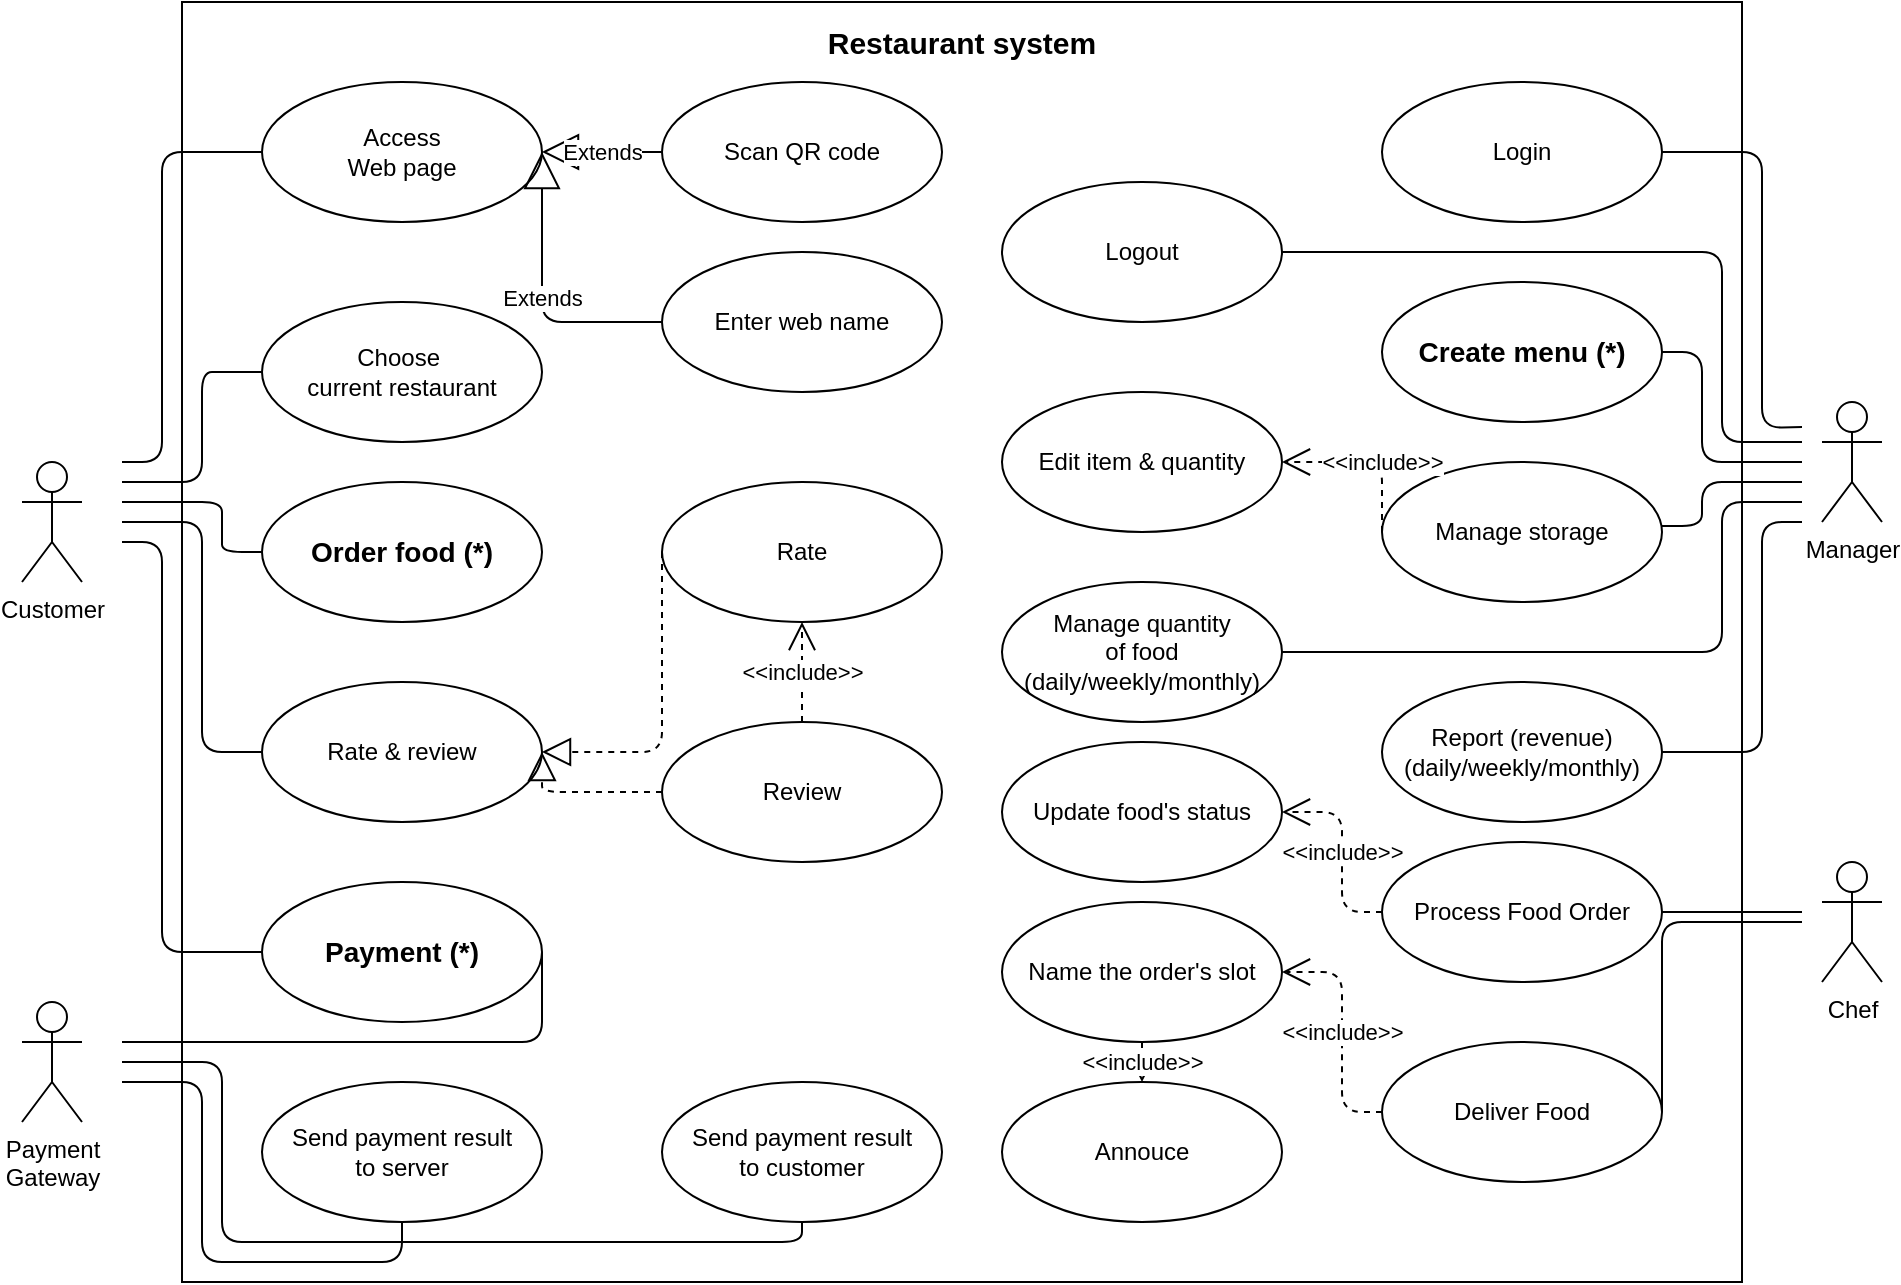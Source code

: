 <mxfile version="15.2.1" type="device" pages="4"><diagram id="uYpKbcE8ZNV_8AQ10zno" name="uc1.2"><mxGraphModel dx="51318" dy="530" grid="1" gridSize="10" guides="1" tooltips="1" connect="1" arrows="1" fold="1" page="1" pageScale="1" pageWidth="50000" pageHeight="50000" math="0" shadow="0"><root><mxCell id="JgGg82IxMOZw8jmocyLc-0"/><mxCell id="JgGg82IxMOZw8jmocyLc-1" parent="JgGg82IxMOZw8jmocyLc-0"/><mxCell id="sIAKlUBaBELYzPbXKfjH-0" value="" style="rounded=0;whiteSpace=wrap;html=1;" parent="JgGg82IxMOZw8jmocyLc-1" vertex="1"><mxGeometry x="70" y="40" width="780" height="640" as="geometry"/></mxCell><mxCell id="CyOBNpCHUkq8VVRKvZxp-0" value="Customer" style="shape=umlActor;verticalLabelPosition=bottom;verticalAlign=top;html=1;outlineConnect=0;" parent="JgGg82IxMOZw8jmocyLc-1" vertex="1"><mxGeometry x="-10" y="270" width="30" height="60" as="geometry"/></mxCell><mxCell id="CyOBNpCHUkq8VVRKvZxp-2" value="&lt;b&gt;&lt;font style=&quot;font-size: 15px&quot;&gt;Restaurant system&lt;/font&gt;&lt;/b&gt;" style="text;html=1;strokeColor=none;fillColor=none;align=center;verticalAlign=middle;whiteSpace=wrap;rounded=0;" parent="JgGg82IxMOZw8jmocyLc-1" vertex="1"><mxGeometry x="390" y="50" width="140" height="20" as="geometry"/></mxCell><mxCell id="CyOBNpCHUkq8VVRKvZxp-3" value="Access&lt;br&gt;Web page" style="ellipse;whiteSpace=wrap;html=1;" parent="JgGg82IxMOZw8jmocyLc-1" vertex="1"><mxGeometry x="110" y="80" width="140" height="70" as="geometry"/></mxCell><mxCell id="CyOBNpCHUkq8VVRKvZxp-4" value="Choose&amp;nbsp;&lt;br&gt;current restaurant" style="ellipse;whiteSpace=wrap;html=1;" parent="JgGg82IxMOZw8jmocyLc-1" vertex="1"><mxGeometry x="110" y="190" width="140" height="70" as="geometry"/></mxCell><mxCell id="CyOBNpCHUkq8VVRKvZxp-5" value="&lt;b&gt;&lt;font style=&quot;font-size: 14px&quot;&gt;Order food (*)&lt;/font&gt;&lt;/b&gt;" style="ellipse;whiteSpace=wrap;html=1;" parent="JgGg82IxMOZw8jmocyLc-1" vertex="1"><mxGeometry x="110" y="280" width="140" height="70" as="geometry"/></mxCell><mxCell id="CyOBNpCHUkq8VVRKvZxp-6" value="&lt;b&gt;&lt;font style=&quot;font-size: 14px&quot;&gt;Payment (*)&lt;/font&gt;&lt;/b&gt;" style="ellipse;whiteSpace=wrap;html=1;" parent="JgGg82IxMOZw8jmocyLc-1" vertex="1"><mxGeometry x="110" y="480" width="140" height="70" as="geometry"/></mxCell><mxCell id="CyOBNpCHUkq8VVRKvZxp-7" value="Rate &amp;amp; review" style="ellipse;whiteSpace=wrap;html=1;" parent="JgGg82IxMOZw8jmocyLc-1" vertex="1"><mxGeometry x="110" y="380" width="140" height="70" as="geometry"/></mxCell><mxCell id="CyOBNpCHUkq8VVRKvZxp-9" value="Scan QR code" style="ellipse;whiteSpace=wrap;html=1;" parent="JgGg82IxMOZw8jmocyLc-1" vertex="1"><mxGeometry x="310" y="80" width="140" height="70" as="geometry"/></mxCell><mxCell id="CyOBNpCHUkq8VVRKvZxp-10" value="Enter web name" style="ellipse;whiteSpace=wrap;html=1;" parent="JgGg82IxMOZw8jmocyLc-1" vertex="1"><mxGeometry x="310" y="165" width="140" height="70" as="geometry"/></mxCell><mxCell id="CyOBNpCHUkq8VVRKvZxp-12" value="Review" style="ellipse;whiteSpace=wrap;html=1;" parent="JgGg82IxMOZw8jmocyLc-1" vertex="1"><mxGeometry x="310" y="400" width="140" height="70" as="geometry"/></mxCell><mxCell id="CyOBNpCHUkq8VVRKvZxp-13" value="Rate" style="ellipse;whiteSpace=wrap;html=1;" parent="JgGg82IxMOZw8jmocyLc-1" vertex="1"><mxGeometry x="310" y="280" width="140" height="70" as="geometry"/></mxCell><mxCell id="CyOBNpCHUkq8VVRKvZxp-14" value="" style="endArrow=block;dashed=1;endFill=0;endSize=12;html=1;entryX=1;entryY=0.5;entryDx=0;entryDy=0;exitX=0;exitY=0.5;exitDx=0;exitDy=0;" parent="JgGg82IxMOZw8jmocyLc-1" source="CyOBNpCHUkq8VVRKvZxp-13" target="CyOBNpCHUkq8VVRKvZxp-7" edge="1"><mxGeometry width="160" relative="1" as="geometry"><mxPoint x="340" y="5" as="sourcePoint"/><mxPoint x="259.497" y="-50.251" as="targetPoint"/><Array as="points"><mxPoint x="310" y="415"/></Array></mxGeometry></mxCell><mxCell id="CyOBNpCHUkq8VVRKvZxp-15" value="" style="endArrow=block;dashed=1;endFill=0;endSize=12;html=1;entryX=1;entryY=0.5;entryDx=0;entryDy=0;exitX=0;exitY=0.5;exitDx=0;exitDy=0;" parent="JgGg82IxMOZw8jmocyLc-1" source="CyOBNpCHUkq8VVRKvZxp-12" target="CyOBNpCHUkq8VVRKvZxp-7" edge="1"><mxGeometry width="160" relative="1" as="geometry"><mxPoint x="330" y="305" as="sourcePoint"/><mxPoint x="280" y="355" as="targetPoint"/><Array as="points"><mxPoint x="250" y="435"/></Array></mxGeometry></mxCell><mxCell id="CyOBNpCHUkq8VVRKvZxp-16" value="&amp;lt;&amp;lt;include&amp;gt;&amp;gt;" style="endArrow=open;endSize=12;dashed=1;html=1;exitX=0.5;exitY=0;exitDx=0;exitDy=0;entryX=0.5;entryY=1;entryDx=0;entryDy=0;" parent="JgGg82IxMOZw8jmocyLc-1" source="CyOBNpCHUkq8VVRKvZxp-12" target="CyOBNpCHUkq8VVRKvZxp-13" edge="1"><mxGeometry width="160" relative="1" as="geometry"><mxPoint x="390" y="170" as="sourcePoint"/><mxPoint x="550" y="170" as="targetPoint"/><Array as="points"/></mxGeometry></mxCell><mxCell id="CyOBNpCHUkq8VVRKvZxp-17" value="Manager&lt;br&gt;" style="shape=umlActor;verticalLabelPosition=bottom;verticalAlign=top;html=1;" parent="JgGg82IxMOZw8jmocyLc-1" vertex="1"><mxGeometry x="890" y="240" width="30" height="60" as="geometry"/></mxCell><mxCell id="CyOBNpCHUkq8VVRKvZxp-18" value="Chef" style="shape=umlActor;verticalLabelPosition=bottom;verticalAlign=top;html=1;" parent="JgGg82IxMOZw8jmocyLc-1" vertex="1"><mxGeometry x="890" y="470" width="30" height="60" as="geometry"/></mxCell><mxCell id="CyOBNpCHUkq8VVRKvZxp-19" value="Payment&lt;br&gt;Gateway" style="shape=umlActor;verticalLabelPosition=bottom;verticalAlign=top;html=1;" parent="JgGg82IxMOZw8jmocyLc-1" vertex="1"><mxGeometry x="-10" y="540" width="30" height="60" as="geometry"/></mxCell><mxCell id="CyOBNpCHUkq8VVRKvZxp-20" value="Manage storage" style="ellipse;whiteSpace=wrap;html=1;" parent="JgGg82IxMOZw8jmocyLc-1" vertex="1"><mxGeometry x="670" y="270" width="140" height="70" as="geometry"/></mxCell><mxCell id="CyOBNpCHUkq8VVRKvZxp-21" value="Manage quantity&lt;br&gt;of food&lt;br&gt;(daily/weekly/monthly)" style="ellipse;whiteSpace=wrap;html=1;" parent="JgGg82IxMOZw8jmocyLc-1" vertex="1"><mxGeometry x="480" y="330" width="140" height="70" as="geometry"/></mxCell><mxCell id="CyOBNpCHUkq8VVRKvZxp-22" value="&lt;b&gt;&lt;font style=&quot;font-size: 14px&quot;&gt;Create menu (*)&lt;/font&gt;&lt;/b&gt;" style="ellipse;whiteSpace=wrap;html=1;" parent="JgGg82IxMOZw8jmocyLc-1" vertex="1"><mxGeometry x="670" y="180" width="140" height="70" as="geometry"/></mxCell><mxCell id="CyOBNpCHUkq8VVRKvZxp-23" value="Report (revenue)&lt;br&gt;(daily/weekly/monthly)" style="ellipse;whiteSpace=wrap;html=1;" parent="JgGg82IxMOZw8jmocyLc-1" vertex="1"><mxGeometry x="670" y="380" width="140" height="70" as="geometry"/></mxCell><mxCell id="CyOBNpCHUkq8VVRKvZxp-24" value="Process Food Order" style="ellipse;whiteSpace=wrap;html=1;" parent="JgGg82IxMOZw8jmocyLc-1" vertex="1"><mxGeometry x="670" y="460" width="140" height="70" as="geometry"/></mxCell><mxCell id="CyOBNpCHUkq8VVRKvZxp-25" value="Deliver Food" style="ellipse;whiteSpace=wrap;html=1;" parent="JgGg82IxMOZw8jmocyLc-1" vertex="1"><mxGeometry x="670" y="560" width="140" height="70" as="geometry"/></mxCell><mxCell id="CyOBNpCHUkq8VVRKvZxp-26" value="Send payment result&lt;br&gt;to server" style="ellipse;whiteSpace=wrap;html=1;" parent="JgGg82IxMOZw8jmocyLc-1" vertex="1"><mxGeometry x="110" y="580" width="140" height="70" as="geometry"/></mxCell><mxCell id="CyOBNpCHUkq8VVRKvZxp-37" value="Send payment result&lt;br&gt;to customer" style="ellipse;whiteSpace=wrap;html=1;" parent="JgGg82IxMOZw8jmocyLc-1" vertex="1"><mxGeometry x="310" y="580" width="140" height="70" as="geometry"/></mxCell><mxCell id="CyOBNpCHUkq8VVRKvZxp-38" value="Login" style="ellipse;whiteSpace=wrap;html=1;" parent="JgGg82IxMOZw8jmocyLc-1" vertex="1"><mxGeometry x="670" y="80" width="140" height="70" as="geometry"/></mxCell><mxCell id="CyOBNpCHUkq8VVRKvZxp-45" value="Logout" style="ellipse;whiteSpace=wrap;html=1;" parent="JgGg82IxMOZw8jmocyLc-1" vertex="1"><mxGeometry x="480" y="130" width="140" height="70" as="geometry"/></mxCell><mxCell id="CyOBNpCHUkq8VVRKvZxp-48" value="Edit item &amp;amp; quantity" style="ellipse;whiteSpace=wrap;html=1;" parent="JgGg82IxMOZw8jmocyLc-1" vertex="1"><mxGeometry x="480" y="235" width="140" height="70" as="geometry"/></mxCell><mxCell id="k8NHE25eVQ9E1o-yeabm-0" value="Name the order's slot" style="ellipse;whiteSpace=wrap;html=1;" parent="JgGg82IxMOZw8jmocyLc-1" vertex="1"><mxGeometry x="480" y="490" width="140" height="70" as="geometry"/></mxCell><mxCell id="k8NHE25eVQ9E1o-yeabm-1" value="Annouce" style="ellipse;whiteSpace=wrap;html=1;" parent="JgGg82IxMOZw8jmocyLc-1" vertex="1"><mxGeometry x="480" y="580" width="140" height="70" as="geometry"/></mxCell><mxCell id="k8NHE25eVQ9E1o-yeabm-5" value="" style="endArrow=none;html=1;entryX=0;entryY=0.5;entryDx=0;entryDy=0;" parent="JgGg82IxMOZw8jmocyLc-1" target="CyOBNpCHUkq8VVRKvZxp-3" edge="1"><mxGeometry width="50" height="50" relative="1" as="geometry"><mxPoint x="40" y="270" as="sourcePoint"/><mxPoint x="110" y="205" as="targetPoint"/><Array as="points"><mxPoint x="60" y="270"/><mxPoint x="60" y="190"/><mxPoint x="60" y="115"/></Array></mxGeometry></mxCell><mxCell id="k8NHE25eVQ9E1o-yeabm-10" value="Extends" style="endArrow=block;endSize=16;endFill=0;html=1;entryX=1;entryY=0.5;entryDx=0;entryDy=0;exitX=0;exitY=0.5;exitDx=0;exitDy=0;" parent="JgGg82IxMOZw8jmocyLc-1" source="CyOBNpCHUkq8VVRKvZxp-9" target="CyOBNpCHUkq8VVRKvZxp-3" edge="1"><mxGeometry width="160" relative="1" as="geometry"><mxPoint x="380" y="300" as="sourcePoint"/><mxPoint x="540" y="300" as="targetPoint"/></mxGeometry></mxCell><mxCell id="k8NHE25eVQ9E1o-yeabm-11" value="Extends" style="endArrow=block;endSize=16;endFill=0;html=1;entryX=1;entryY=0.5;entryDx=0;entryDy=0;exitX=0;exitY=0.5;exitDx=0;exitDy=0;" parent="JgGg82IxMOZw8jmocyLc-1" source="CyOBNpCHUkq8VVRKvZxp-10" target="CyOBNpCHUkq8VVRKvZxp-3" edge="1"><mxGeometry width="160" relative="1" as="geometry"><mxPoint x="320" y="125" as="sourcePoint"/><mxPoint x="260" y="125" as="targetPoint"/><Array as="points"><mxPoint x="250" y="200"/></Array></mxGeometry></mxCell><mxCell id="k8NHE25eVQ9E1o-yeabm-15" value="" style="endArrow=none;html=1;edgeStyle=orthogonalEdgeStyle;entryX=1;entryY=0.5;entryDx=0;entryDy=0;" parent="JgGg82IxMOZw8jmocyLc-1" target="CyOBNpCHUkq8VVRKvZxp-6" edge="1"><mxGeometry relative="1" as="geometry"><mxPoint x="40" y="560" as="sourcePoint"/><mxPoint x="460" y="580" as="targetPoint"/><Array as="points"><mxPoint x="40" y="560"/><mxPoint x="250" y="560"/></Array></mxGeometry></mxCell><mxCell id="k8NHE25eVQ9E1o-yeabm-16" value="" style="endArrow=none;html=1;edgeStyle=orthogonalEdgeStyle;entryX=0.5;entryY=1;entryDx=0;entryDy=0;" parent="JgGg82IxMOZw8jmocyLc-1" target="CyOBNpCHUkq8VVRKvZxp-26" edge="1"><mxGeometry relative="1" as="geometry"><mxPoint x="40" y="580" as="sourcePoint"/><mxPoint x="40" y="710" as="targetPoint"/><Array as="points"><mxPoint x="80" y="580"/><mxPoint x="80" y="670"/><mxPoint x="180" y="670"/></Array></mxGeometry></mxCell><mxCell id="k8NHE25eVQ9E1o-yeabm-17" value="" style="endArrow=none;html=1;edgeStyle=orthogonalEdgeStyle;entryX=0.5;entryY=1;entryDx=0;entryDy=0;" parent="JgGg82IxMOZw8jmocyLc-1" target="CyOBNpCHUkq8VVRKvZxp-37" edge="1"><mxGeometry relative="1" as="geometry"><mxPoint x="40" y="570" as="sourcePoint"/><mxPoint x="380" y="720" as="targetPoint"/><Array as="points"><mxPoint x="90" y="570"/><mxPoint x="90" y="660"/><mxPoint x="380" y="660"/></Array></mxGeometry></mxCell><mxCell id="k8NHE25eVQ9E1o-yeabm-18" value="" style="endArrow=none;html=1;entryX=1;entryY=0.5;entryDx=0;entryDy=0;" parent="JgGg82IxMOZw8jmocyLc-1" target="CyOBNpCHUkq8VVRKvZxp-38" edge="1"><mxGeometry width="50" height="50" relative="1" as="geometry"><mxPoint x="880" y="252.5" as="sourcePoint"/><mxPoint x="840" y="80" as="targetPoint"/><Array as="points"><mxPoint x="860" y="253"/><mxPoint x="860" y="115"/></Array></mxGeometry></mxCell><mxCell id="k8NHE25eVQ9E1o-yeabm-19" value="" style="endArrow=none;html=1;entryX=1;entryY=0.5;entryDx=0;entryDy=0;" parent="JgGg82IxMOZw8jmocyLc-1" edge="1" target="CyOBNpCHUkq8VVRKvZxp-22"><mxGeometry width="50" height="50" relative="1" as="geometry"><mxPoint x="880" y="270" as="sourcePoint"/><mxPoint x="810" y="220" as="targetPoint"/><Array as="points"><mxPoint x="830" y="270"/><mxPoint x="830" y="215"/></Array></mxGeometry></mxCell><mxCell id="k8NHE25eVQ9E1o-yeabm-20" value="" style="endArrow=none;html=1;entryX=1;entryY=0.5;entryDx=0;entryDy=0;" parent="JgGg82IxMOZw8jmocyLc-1" edge="1" target="CyOBNpCHUkq8VVRKvZxp-45"><mxGeometry width="50" height="50" relative="1" as="geometry"><mxPoint x="880" y="260" as="sourcePoint"/><mxPoint x="840" y="170" as="targetPoint"/><Array as="points"><mxPoint x="840" y="260"/><mxPoint x="840" y="165"/></Array></mxGeometry></mxCell><mxCell id="k8NHE25eVQ9E1o-yeabm-27" value="" style="endArrow=none;html=1;" parent="JgGg82IxMOZw8jmocyLc-1" edge="1"><mxGeometry width="50" height="50" relative="1" as="geometry"><mxPoint x="880" y="280" as="sourcePoint"/><mxPoint x="810" y="302" as="targetPoint"/><Array as="points"><mxPoint x="830" y="280"/><mxPoint x="830" y="302"/></Array></mxGeometry></mxCell><mxCell id="k8NHE25eVQ9E1o-yeabm-31" value="&amp;lt;&amp;lt;include&amp;gt;&amp;gt;" style="endArrow=open;endSize=12;dashed=1;html=1;exitX=0;exitY=0.5;exitDx=0;exitDy=0;entryX=1;entryY=0.5;entryDx=0;entryDy=0;" parent="JgGg82IxMOZw8jmocyLc-1" source="CyOBNpCHUkq8VVRKvZxp-20" target="CyOBNpCHUkq8VVRKvZxp-48" edge="1"><mxGeometry x="-0.176" width="160" relative="1" as="geometry"><mxPoint x="640" y="360.0" as="sourcePoint"/><mxPoint x="640" y="290" as="targetPoint"/><Array as="points"><mxPoint x="670" y="270"/></Array><mxPoint as="offset"/></mxGeometry></mxCell><mxCell id="k8NHE25eVQ9E1o-yeabm-35" value="" style="endArrow=none;html=1;entryX=1;entryY=0.5;entryDx=0;entryDy=0;" parent="JgGg82IxMOZw8jmocyLc-1" target="CyOBNpCHUkq8VVRKvZxp-24" edge="1"><mxGeometry width="50" height="50" relative="1" as="geometry"><mxPoint x="880" y="495" as="sourcePoint"/><mxPoint x="810" y="570" as="targetPoint"/><Array as="points"><mxPoint x="840" y="495"/></Array></mxGeometry></mxCell><mxCell id="k8NHE25eVQ9E1o-yeabm-36" value="" style="endArrow=none;html=1;entryX=1;entryY=0.5;entryDx=0;entryDy=0;" parent="JgGg82IxMOZw8jmocyLc-1" target="CyOBNpCHUkq8VVRKvZxp-25" edge="1"><mxGeometry width="50" height="50" relative="1" as="geometry"><mxPoint x="880" y="500" as="sourcePoint"/><mxPoint x="810.0" y="500" as="targetPoint"/><Array as="points"><mxPoint x="810" y="500"/></Array></mxGeometry></mxCell><mxCell id="k8NHE25eVQ9E1o-yeabm-39" value="&amp;lt;&amp;lt;include&amp;gt;&amp;gt;" style="endArrow=open;endSize=12;dashed=1;html=1;exitX=0;exitY=0.5;exitDx=0;exitDy=0;entryX=1;entryY=0.5;entryDx=0;entryDy=0;" parent="JgGg82IxMOZw8jmocyLc-1" source="CyOBNpCHUkq8VVRKvZxp-25" target="k8NHE25eVQ9E1o-yeabm-0" edge="1"><mxGeometry width="160" relative="1" as="geometry"><mxPoint x="660" y="590.0" as="sourcePoint"/><mxPoint x="660" y="520.0" as="targetPoint"/><Array as="points"><mxPoint x="650" y="595"/><mxPoint x="650" y="525"/></Array></mxGeometry></mxCell><mxCell id="k8NHE25eVQ9E1o-yeabm-43" value="&amp;lt;&amp;lt;include&amp;gt;&amp;gt;" style="endArrow=open;endSize=12;dashed=1;html=1;exitX=0.5;exitY=1;exitDx=0;exitDy=0;entryX=0.5;entryY=0;entryDx=0;entryDy=0;" parent="JgGg82IxMOZw8jmocyLc-1" source="k8NHE25eVQ9E1o-yeabm-0" target="k8NHE25eVQ9E1o-yeabm-1" edge="1"><mxGeometry width="160" relative="1" as="geometry"><mxPoint x="650.0" y="640" as="sourcePoint"/><mxPoint x="600.0" y="570" as="targetPoint"/><Array as="points"/></mxGeometry></mxCell><mxCell id="t-AxgZMBZBW8u4QRU2HV-0" value="Update food's status" style="ellipse;whiteSpace=wrap;html=1;" vertex="1" parent="JgGg82IxMOZw8jmocyLc-1"><mxGeometry x="480" y="410" width="140" height="70" as="geometry"/></mxCell><mxCell id="t-AxgZMBZBW8u4QRU2HV-1" value="&amp;lt;&amp;lt;include&amp;gt;&amp;gt;" style="endArrow=open;endSize=12;dashed=1;html=1;exitX=0;exitY=0.5;exitDx=0;exitDy=0;entryX=1;entryY=0.5;entryDx=0;entryDy=0;" edge="1" parent="JgGg82IxMOZw8jmocyLc-1" source="CyOBNpCHUkq8VVRKvZxp-24" target="t-AxgZMBZBW8u4QRU2HV-0"><mxGeometry width="160" relative="1" as="geometry"><mxPoint x="680.0" y="605" as="sourcePoint"/><mxPoint x="630.0" y="535" as="targetPoint"/><Array as="points"><mxPoint x="650" y="495"/><mxPoint x="650" y="445"/></Array></mxGeometry></mxCell><mxCell id="3lr7d_UnPS4sdKM0Fogk-0" value="" style="endArrow=none;html=1;entryX=0;entryY=0.5;entryDx=0;entryDy=0;" edge="1" parent="JgGg82IxMOZw8jmocyLc-1" target="CyOBNpCHUkq8VVRKvZxp-4"><mxGeometry width="50" height="50" relative="1" as="geometry"><mxPoint x="40.0" y="280" as="sourcePoint"/><mxPoint x="110.0" y="125.0" as="targetPoint"/><Array as="points"><mxPoint x="80" y="280"/><mxPoint x="80" y="225"/><mxPoint x="90" y="225"/></Array></mxGeometry></mxCell><mxCell id="3lr7d_UnPS4sdKM0Fogk-1" value="" style="endArrow=none;html=1;entryX=0;entryY=0.5;entryDx=0;entryDy=0;" edge="1" parent="JgGg82IxMOZw8jmocyLc-1" target="CyOBNpCHUkq8VVRKvZxp-5"><mxGeometry width="50" height="50" relative="1" as="geometry"><mxPoint x="40.0" y="290" as="sourcePoint"/><mxPoint x="110.0" y="235" as="targetPoint"/><Array as="points"><mxPoint x="90" y="290"/><mxPoint x="90" y="300"/><mxPoint x="90" y="315"/></Array></mxGeometry></mxCell><mxCell id="3lr7d_UnPS4sdKM0Fogk-2" value="" style="endArrow=none;html=1;entryX=0;entryY=0.5;entryDx=0;entryDy=0;" edge="1" parent="JgGg82IxMOZw8jmocyLc-1" target="CyOBNpCHUkq8VVRKvZxp-7"><mxGeometry width="50" height="50" relative="1" as="geometry"><mxPoint x="40" y="300" as="sourcePoint"/><mxPoint x="120.0" y="235" as="targetPoint"/><Array as="points"><mxPoint x="80" y="300"/><mxPoint x="80" y="415"/></Array></mxGeometry></mxCell><mxCell id="3lr7d_UnPS4sdKM0Fogk-3" value="" style="endArrow=none;html=1;entryX=0;entryY=0.5;entryDx=0;entryDy=0;" edge="1" parent="JgGg82IxMOZw8jmocyLc-1" target="CyOBNpCHUkq8VVRKvZxp-6"><mxGeometry width="50" height="50" relative="1" as="geometry"><mxPoint x="40" y="310" as="sourcePoint"/><mxPoint x="60.0" y="515" as="targetPoint"/><Array as="points"><mxPoint x="60" y="310"/><mxPoint x="60" y="515"/></Array></mxGeometry></mxCell><mxCell id="3lr7d_UnPS4sdKM0Fogk-4" value="" style="endArrow=none;html=1;entryX=1;entryY=0.5;entryDx=0;entryDy=0;" edge="1" parent="JgGg82IxMOZw8jmocyLc-1" target="CyOBNpCHUkq8VVRKvZxp-21"><mxGeometry width="50" height="50" relative="1" as="geometry"><mxPoint x="880" y="290" as="sourcePoint"/><mxPoint x="820" y="312" as="targetPoint"/><Array as="points"><mxPoint x="840" y="290"/><mxPoint x="840" y="365"/></Array></mxGeometry></mxCell><mxCell id="3lr7d_UnPS4sdKM0Fogk-5" value="" style="endArrow=none;html=1;entryX=1;entryY=0.5;entryDx=0;entryDy=0;" edge="1" parent="JgGg82IxMOZw8jmocyLc-1" target="CyOBNpCHUkq8VVRKvZxp-23"><mxGeometry width="50" height="50" relative="1" as="geometry"><mxPoint x="880" y="300" as="sourcePoint"/><mxPoint x="820" y="410" as="targetPoint"/><Array as="points"><mxPoint x="860" y="300"/><mxPoint x="860" y="415"/></Array></mxGeometry></mxCell></root></mxGraphModel></diagram><diagram id="h4FmLWAQaB3bZgvuBKzX" name="1.3.4"><mxGraphModel dx="1551" dy="624" grid="1" gridSize="10" guides="1" tooltips="1" connect="1" arrows="1" fold="1" page="1" pageScale="1" pageWidth="50000" pageHeight="50000" math="0" shadow="0"><root><mxCell id="nkP5DtbglBqmDt796OpQ-0"/><mxCell id="nkP5DtbglBqmDt796OpQ-1" parent="nkP5DtbglBqmDt796OpQ-0"/><mxCell id="6StBNvkrkIKk8PXX24em-0" value="" style="rounded=0;whiteSpace=wrap;html=1;" vertex="1" parent="nkP5DtbglBqmDt796OpQ-1"><mxGeometry x="130" y="210" width="710" height="470" as="geometry"/></mxCell><mxCell id="nkP5DtbglBqmDt796OpQ-2" value="Customer" style="shape=umlActor;verticalLabelPosition=bottom;verticalAlign=top;html=1;outlineConnect=0;" parent="nkP5DtbglBqmDt796OpQ-1" vertex="1"><mxGeometry x="70" y="350" width="30" height="60" as="geometry"/></mxCell><mxCell id="nkP5DtbglBqmDt796OpQ-4" value="Payment" style="text;html=1;strokeColor=none;fillColor=none;align=center;verticalAlign=middle;whiteSpace=wrap;rounded=0;" parent="nkP5DtbglBqmDt796OpQ-1" vertex="1"><mxGeometry x="450" y="220" width="80" height="20" as="geometry"/></mxCell><mxCell id="nkP5DtbglBqmDt796OpQ-5" value="Choose&amp;nbsp;&lt;br&gt;&lt;span style=&quot;color: rgb(32 , 33 , 36) ; font-family: &amp;#34;arial&amp;#34; , sans-serif ; font-size: 16px ; text-align: left ; background-color: rgb(255 , 255 , 255)&quot;&gt;Mode of payment&lt;/span&gt;" style="ellipse;whiteSpace=wrap;html=1;" parent="nkP5DtbglBqmDt796OpQ-1" vertex="1"><mxGeometry x="352.5" y="260" width="140" height="70" as="geometry"/></mxCell><mxCell id="nkP5DtbglBqmDt796OpQ-6" value="E-wallet" style="ellipse;whiteSpace=wrap;html=1;" parent="nkP5DtbglBqmDt796OpQ-1" vertex="1"><mxGeometry x="147.5" y="390" width="140" height="70" as="geometry"/></mxCell><mxCell id="nkP5DtbglBqmDt796OpQ-7" value="Mastercard/visa" style="ellipse;whiteSpace=wrap;html=1;" parent="nkP5DtbglBqmDt796OpQ-1" vertex="1"><mxGeometry x="352.5" y="430" width="140" height="70" as="geometry"/></mxCell><mxCell id="nkP5DtbglBqmDt796OpQ-8" value="E-banking" style="ellipse;whiteSpace=wrap;html=1;" parent="nkP5DtbglBqmDt796OpQ-1" vertex="1"><mxGeometry x="552.5" y="390" width="140" height="70" as="geometry"/></mxCell><mxCell id="nkP5DtbglBqmDt796OpQ-9" value="Choose transaction&lt;br&gt;E-wallet" style="ellipse;whiteSpace=wrap;html=1;" parent="nkP5DtbglBqmDt796OpQ-1" vertex="1"><mxGeometry x="147.5" y="500" width="140" height="70" as="geometry"/></mxCell><mxCell id="nkP5DtbglBqmDt796OpQ-11" value="Choose transaction&lt;br&gt;E-banking" style="ellipse;whiteSpace=wrap;html=1;" parent="nkP5DtbglBqmDt796OpQ-1" vertex="1"><mxGeometry x="552.5" y="500" width="140" height="70" as="geometry"/></mxCell><mxCell id="nkP5DtbglBqmDt796OpQ-19" value="Payment&lt;br&gt;gateway" style="shape=umlActor;verticalLabelPosition=bottom;verticalAlign=top;html=1;outlineConnect=0;" parent="nkP5DtbglBqmDt796OpQ-1" vertex="1"><mxGeometry x="870" y="420" width="30" height="60" as="geometry"/></mxCell><mxCell id="nkP5DtbglBqmDt796OpQ-20" value="Send payment&amp;nbsp;&lt;br&gt;status to customer&lt;br&gt;(success/fail)" style="ellipse;whiteSpace=wrap;html=1;" parent="nkP5DtbglBqmDt796OpQ-1" vertex="1"><mxGeometry x="682.5" y="330" width="140" height="70" as="geometry"/></mxCell><mxCell id="nkP5DtbglBqmDt796OpQ-21" value="Send payment&amp;nbsp;&lt;br&gt;info to restaurant&lt;br&gt;(success/fail)" style="ellipse;whiteSpace=wrap;html=1;" parent="nkP5DtbglBqmDt796OpQ-1" vertex="1"><mxGeometry x="552.5" y="260" width="140" height="70" as="geometry"/></mxCell><mxCell id="L37KRUJh4iabiZS-cm5Z-0" value="" style="endArrow=none;html=1;edgeStyle=orthogonalEdgeStyle;entryX=0;entryY=0.5;entryDx=0;entryDy=0;" parent="nkP5DtbglBqmDt796OpQ-1" target="nkP5DtbglBqmDt796OpQ-5" edge="1"><mxGeometry relative="1" as="geometry"><mxPoint x="120" y="365" as="sourcePoint"/><mxPoint x="319" y="365" as="targetPoint"/><Array as="points"><mxPoint x="140" y="365"/><mxPoint x="140" y="295"/></Array></mxGeometry></mxCell><mxCell id="4z0avcqJqB7H_KcF8O70-5" value="Extends" style="endArrow=block;endSize=16;endFill=0;html=1;exitX=0.5;exitY=1;exitDx=0;exitDy=0;entryX=0.5;entryY=0;entryDx=0;entryDy=0;" parent="nkP5DtbglBqmDt796OpQ-1" source="nkP5DtbglBqmDt796OpQ-5" target="nkP5DtbglBqmDt796OpQ-7" edge="1"><mxGeometry width="160" relative="1" as="geometry"><mxPoint x="382.5" y="330" as="sourcePoint"/><mxPoint x="487.5" y="380" as="targetPoint"/></mxGeometry></mxCell><mxCell id="4z0avcqJqB7H_KcF8O70-6" value="Extends" style="endArrow=block;endSize=16;endFill=0;html=1;" parent="nkP5DtbglBqmDt796OpQ-1" edge="1"><mxGeometry width="160" relative="1" as="geometry"><mxPoint x="377.5" y="370" as="sourcePoint"/><mxPoint x="217.5" y="390" as="targetPoint"/><Array as="points"><mxPoint x="217.5" y="370"/></Array></mxGeometry></mxCell><mxCell id="4z0avcqJqB7H_KcF8O70-7" value="Extends" style="endArrow=block;endSize=16;endFill=0;html=1;entryX=0.5;entryY=0;entryDx=0;entryDy=0;" parent="nkP5DtbglBqmDt796OpQ-1" target="nkP5DtbglBqmDt796OpQ-8" edge="1"><mxGeometry width="160" relative="1" as="geometry"><mxPoint x="377.5" y="370" as="sourcePoint"/><mxPoint x="397.5" y="410" as="targetPoint"/><Array as="points"><mxPoint x="623" y="370"/></Array></mxGeometry></mxCell><mxCell id="4z0avcqJqB7H_KcF8O70-8" value="&amp;lt;&amp;lt;include&amp;gt;&amp;gt;" style="endArrow=open;endSize=12;dashed=1;html=1;exitX=0.5;exitY=1;exitDx=0;exitDy=0;entryX=0.5;entryY=0;entryDx=0;entryDy=0;" parent="nkP5DtbglBqmDt796OpQ-1" source="nkP5DtbglBqmDt796OpQ-6" target="nkP5DtbglBqmDt796OpQ-9" edge="1"><mxGeometry width="160" relative="1" as="geometry"><mxPoint x="627.5" y="255" as="sourcePoint"/><mxPoint x="687.5" y="255" as="targetPoint"/><Array as="points"/></mxGeometry></mxCell><mxCell id="4z0avcqJqB7H_KcF8O70-9" value="&amp;lt;&amp;lt;include&amp;gt;&amp;gt;" style="endArrow=open;endSize=12;dashed=1;html=1;exitX=0.5;exitY=1;exitDx=0;exitDy=0;entryX=0.5;entryY=0;entryDx=0;entryDy=0;" parent="nkP5DtbglBqmDt796OpQ-1" source="nkP5DtbglBqmDt796OpQ-8" target="nkP5DtbglBqmDt796OpQ-11" edge="1"><mxGeometry width="160" relative="1" as="geometry"><mxPoint x="297.5" y="470" as="sourcePoint"/><mxPoint x="297.5" y="500" as="targetPoint"/><Array as="points"/></mxGeometry></mxCell><mxCell id="t6yaDvFyrneRZVrPAD5L-0" value="Pay on Payment Getway" style="ellipse;whiteSpace=wrap;html=1;" vertex="1" parent="nkP5DtbglBqmDt796OpQ-1"><mxGeometry x="160" y="595" width="115" height="70" as="geometry"/></mxCell><mxCell id="t6yaDvFyrneRZVrPAD5L-1" value="Login to&lt;br&gt;payment gateway" style="ellipse;whiteSpace=wrap;html=1;" vertex="1" parent="nkP5DtbglBqmDt796OpQ-1"><mxGeometry x="362.5" y="592.5" width="120" height="75" as="geometry"/></mxCell><mxCell id="t6yaDvFyrneRZVrPAD5L-3" value="Confirm payment" style="ellipse;whiteSpace=wrap;html=1;" vertex="1" parent="nkP5DtbglBqmDt796OpQ-1"><mxGeometry x="562.5" y="590" width="120" height="80" as="geometry"/></mxCell><mxCell id="U1BjfNq6dha5UyzQFhp9-0" value="&amp;lt;&amp;lt;include&amp;gt;&amp;gt;" style="endArrow=open;endSize=12;dashed=1;html=1;exitX=1;exitY=0.5;exitDx=0;exitDy=0;entryX=0;entryY=0.5;entryDx=0;entryDy=0;" edge="1" parent="nkP5DtbglBqmDt796OpQ-1" source="t6yaDvFyrneRZVrPAD5L-0" target="t6yaDvFyrneRZVrPAD5L-1"><mxGeometry width="160" relative="1" as="geometry"><mxPoint x="292.5" y="422.5" as="sourcePoint"/><mxPoint x="392.5" y="422.5" as="targetPoint"/><Array as="points"/></mxGeometry></mxCell><mxCell id="U1BjfNq6dha5UyzQFhp9-1" value="&amp;lt;&amp;lt;include&amp;gt;&amp;gt;" style="endArrow=open;endSize=12;dashed=1;html=1;exitX=1;exitY=0.5;exitDx=0;exitDy=0;entryX=0;entryY=0.5;entryDx=0;entryDy=0;" edge="1" parent="nkP5DtbglBqmDt796OpQ-1" source="t6yaDvFyrneRZVrPAD5L-1" target="t6yaDvFyrneRZVrPAD5L-3"><mxGeometry width="160" relative="1" as="geometry"><mxPoint x="285" y="640" as="sourcePoint"/><mxPoint x="327.5" y="640" as="targetPoint"/><Array as="points"/></mxGeometry></mxCell><mxCell id="U1BjfNq6dha5UyzQFhp9-2" value="" style="endArrow=none;html=1;edgeStyle=orthogonalEdgeStyle;entryX=0;entryY=0.5;entryDx=0;entryDy=0;" edge="1" parent="nkP5DtbglBqmDt796OpQ-1" target="t6yaDvFyrneRZVrPAD5L-0"><mxGeometry relative="1" as="geometry"><mxPoint x="120" y="375" as="sourcePoint"/><mxPoint x="160" y="700" as="targetPoint"/><Array as="points"><mxPoint x="140" y="375"/><mxPoint x="140" y="630"/></Array></mxGeometry></mxCell><mxCell id="6StBNvkrkIKk8PXX24em-1" value="" style="endArrow=none;html=1;edgeStyle=orthogonalEdgeStyle;entryX=0.998;entryY=0.468;entryDx=0;entryDy=0;entryPerimeter=0;" edge="1" parent="nkP5DtbglBqmDt796OpQ-1" target="nkP5DtbglBqmDt796OpQ-20"><mxGeometry relative="1" as="geometry"><mxPoint x="870" y="430" as="sourcePoint"/><mxPoint x="823" y="370" as="targetPoint"/><Array as="points"><mxPoint x="860" y="430"/><mxPoint x="860" y="363"/><mxPoint x="822" y="363"/></Array></mxGeometry></mxCell><mxCell id="6StBNvkrkIKk8PXX24em-2" value="" style="endArrow=none;html=1;edgeStyle=orthogonalEdgeStyle;entryX=1;entryY=0.5;entryDx=0;entryDy=0;" edge="1" parent="nkP5DtbglBqmDt796OpQ-1" target="nkP5DtbglBqmDt796OpQ-21"><mxGeometry relative="1" as="geometry"><mxPoint x="870" y="420" as="sourcePoint"/><mxPoint x="822.22" y="352.76" as="targetPoint"/><Array as="points"><mxPoint x="860" y="420"/><mxPoint x="860" y="295"/></Array></mxGeometry></mxCell></root></mxGraphModel></diagram><diagram id="HQUKrLkxFvBF7e65UKa0" name="1.3.3"><mxGraphModel dx="1551" dy="624" grid="1" gridSize="10" guides="1" tooltips="1" connect="1" arrows="1" fold="1" page="1" pageScale="1" pageWidth="50000" pageHeight="50000" math="0" shadow="0"><root><mxCell id="VhwURJJciyOYrFipMMYP-0"/><mxCell id="VhwURJJciyOYrFipMMYP-1" parent="VhwURJJciyOYrFipMMYP-0"/><mxCell id="wgb9oAs-1FObRw0hqk4o-0" value="" style="rounded=0;whiteSpace=wrap;html=1;" vertex="1" parent="VhwURJJciyOYrFipMMYP-1"><mxGeometry x="280" y="200" width="650" height="610" as="geometry"/></mxCell><mxCell id="fJpMiD9grl-Ucg_O310E-3" value="Customer" style="shape=umlActor;verticalLabelPosition=bottom;verticalAlign=top;html=1;outlineConnect=0;" vertex="1" parent="VhwURJJciyOYrFipMMYP-1"><mxGeometry x="190" y="452" width="30" height="60" as="geometry"/></mxCell><mxCell id="fJpMiD9grl-Ucg_O310E-5" value="Add food to cart" style="ellipse;whiteSpace=wrap;html=1;" vertex="1" parent="VhwURJJciyOYrFipMMYP-1"><mxGeometry x="330" y="240" width="140" height="70" as="geometry"/></mxCell><mxCell id="fJpMiD9grl-Ucg_O310E-6" value="Other options" style="ellipse;whiteSpace=wrap;html=1;" vertex="1" parent="VhwURJJciyOYrFipMMYP-1"><mxGeometry x="330" y="452" width="140" height="70" as="geometry"/></mxCell><mxCell id="fJpMiD9grl-Ucg_O310E-7" value="Purchase form (take away or dine in)" style="ellipse;whiteSpace=wrap;html=1;" vertex="1" parent="VhwURJJciyOYrFipMMYP-1"><mxGeometry x="570" y="350" width="140" height="70" as="geometry"/></mxCell><mxCell id="fJpMiD9grl-Ucg_O310E-8" value="Special request&lt;br&gt;(spicy, no scallions...)" style="ellipse;whiteSpace=wrap;html=1;" vertex="1" parent="VhwURJJciyOYrFipMMYP-1"><mxGeometry x="570" y="452" width="140" height="70" as="geometry"/></mxCell><mxCell id="fJpMiD9grl-Ucg_O310E-9" value="Delete food from cart" style="ellipse;whiteSpace=wrap;html=1;" vertex="1" parent="VhwURJJciyOYrFipMMYP-1"><mxGeometry x="330" y="600" width="140" height="70" as="geometry"/></mxCell><mxCell id="fJpMiD9grl-Ucg_O310E-10" value="Confirm order by clicking Payment button" style="ellipse;whiteSpace=wrap;html=1;" vertex="1" parent="VhwURJJciyOYrFipMMYP-1"><mxGeometry x="330" y="700" width="140" height="70" as="geometry"/></mxCell><mxCell id="fJpMiD9grl-Ucg_O310E-11" value="&amp;lt;&amp;lt;include&amp;gt;&amp;gt;" style="html=1;verticalAlign=bottom;endArrow=open;dashed=1;exitX=1;exitY=0.5;exitDx=0;exitDy=0;endFill=0;entryX=0;entryY=0.5;entryDx=0;entryDy=0;" edge="1" parent="VhwURJJciyOYrFipMMYP-1" source="fJpMiD9grl-Ucg_O310E-6" target="fJpMiD9grl-Ucg_O310E-7"><mxGeometry x="-0.052" y="-6" width="80" relative="1" as="geometry"><mxPoint x="510" y="492" as="sourcePoint"/><mxPoint x="580" y="387" as="targetPoint"/><mxPoint as="offset"/><Array as="points"><mxPoint x="470" y="385"/></Array></mxGeometry></mxCell><mxCell id="fJpMiD9grl-Ucg_O310E-14" value="Choose category" style="ellipse;whiteSpace=wrap;html=1;" vertex="1" parent="VhwURJJciyOYrFipMMYP-1"><mxGeometry x="630" y="240" width="140" height="70" as="geometry"/></mxCell><mxCell id="fJpMiD9grl-Ucg_O310E-15" value="Choose food item" style="ellipse;whiteSpace=wrap;html=1;fillColor=none;" vertex="1" parent="VhwURJJciyOYrFipMMYP-1"><mxGeometry x="770" y="400" width="140" height="70" as="geometry"/></mxCell><mxCell id="fJpMiD9grl-Ucg_O310E-16" value="Select quantity" style="ellipse;whiteSpace=wrap;html=1;fillColor=none;" vertex="1" parent="VhwURJJciyOYrFipMMYP-1"><mxGeometry x="330" y="320" width="140" height="70" as="geometry"/></mxCell><mxCell id="fJpMiD9grl-Ucg_O310E-17" value="Choose intended option" style="ellipse;whiteSpace=wrap;html=1;fillColor=#ffffff;gradientColor=none;" vertex="1" parent="VhwURJJciyOYrFipMMYP-1"><mxGeometry x="570" y="600" width="140" height="70" as="geometry"/></mxCell><mxCell id="fJpMiD9grl-Ucg_O310E-18" value="&amp;lt;&amp;lt;include&amp;gt;&amp;gt;" style="html=1;verticalAlign=bottom;endArrow=open;dashed=1;exitX=0.5;exitY=0;exitDx=0;exitDy=0;endFill=0;entryX=0.5;entryY=1;entryDx=0;entryDy=0;" edge="1" parent="VhwURJJciyOYrFipMMYP-1" source="fJpMiD9grl-Ucg_O310E-6" target="fJpMiD9grl-Ucg_O310E-16"><mxGeometry x="-0.052" y="-6" width="80" relative="1" as="geometry"><mxPoint x="469.919" y="472.464" as="sourcePoint"/><mxPoint x="630" y="395" as="targetPoint"/><mxPoint as="offset"/></mxGeometry></mxCell><mxCell id="fJpMiD9grl-Ucg_O310E-19" value="&amp;lt;&amp;lt;include&amp;gt;&amp;gt;" style="html=1;verticalAlign=bottom;endArrow=open;dashed=1;endFill=0;entryX=0;entryY=0.5;entryDx=0;entryDy=0;exitX=1;exitY=0.5;exitDx=0;exitDy=0;" edge="1" parent="VhwURJJciyOYrFipMMYP-1" source="fJpMiD9grl-Ucg_O310E-5" target="fJpMiD9grl-Ucg_O310E-14"><mxGeometry x="-0.052" y="-6" width="80" relative="1" as="geometry"><mxPoint x="479.919" y="562.464" as="sourcePoint"/><mxPoint x="640" y="485" as="targetPoint"/><mxPoint as="offset"/></mxGeometry></mxCell><mxCell id="fJpMiD9grl-Ucg_O310E-20" value="&amp;lt;&amp;lt;include&amp;gt;&amp;gt;" style="html=1;verticalAlign=bottom;endArrow=open;dashed=1;endFill=0;exitX=1;exitY=0.5;exitDx=0;exitDy=0;entryX=0;entryY=0.5;entryDx=0;entryDy=0;" edge="1" parent="VhwURJJciyOYrFipMMYP-1" source="fJpMiD9grl-Ucg_O310E-14" target="fJpMiD9grl-Ucg_O310E-15"><mxGeometry x="-0.052" y="-6" width="80" relative="1" as="geometry"><mxPoint x="489.919" y="552.464" as="sourcePoint"/><mxPoint x="830" y="400" as="targetPoint"/><mxPoint as="offset"/></mxGeometry></mxCell><mxCell id="fJpMiD9grl-Ucg_O310E-21" value="&amp;lt;&amp;lt;include&amp;gt;&amp;gt;" style="html=1;verticalAlign=bottom;endArrow=open;dashed=1;exitX=0.5;exitY=1;exitDx=0;exitDy=0;endFill=0;entryX=0.5;entryY=0;entryDx=0;entryDy=0;" edge="1" parent="VhwURJJciyOYrFipMMYP-1" source="fJpMiD9grl-Ucg_O310E-8" target="fJpMiD9grl-Ucg_O310E-17"><mxGeometry x="-0.052" y="-6" width="80" relative="1" as="geometry"><mxPoint x="499.919" y="570.464" as="sourcePoint"/><mxPoint x="660" y="493" as="targetPoint"/><mxPoint as="offset"/></mxGeometry></mxCell><mxCell id="neFbrNb-kaSzrJXM31yE-0" value="Check current quantity" style="ellipse;whiteSpace=wrap;html=1;" vertex="1" parent="VhwURJJciyOYrFipMMYP-1"><mxGeometry x="570" y="700" width="140" height="70" as="geometry"/></mxCell><mxCell id="neFbrNb-kaSzrJXM31yE-1" value="Confirm validation of order" style="ellipse;whiteSpace=wrap;html=1;" vertex="1" parent="VhwURJJciyOYrFipMMYP-1"><mxGeometry x="770" y="700" width="140" height="70" as="geometry"/></mxCell><mxCell id="neFbrNb-kaSzrJXM31yE-2" value="Update new quantity" style="ellipse;whiteSpace=wrap;html=1;" vertex="1" parent="VhwURJJciyOYrFipMMYP-1"><mxGeometry x="770" y="540" width="140" height="70" as="geometry"/></mxCell><mxCell id="neFbrNb-kaSzrJXM31yE-3" value="" style="endArrow=none;html=1;edgeStyle=orthogonalEdgeStyle;exitX=1;exitY=0.5;exitDx=0;exitDy=0;" edge="1" parent="VhwURJJciyOYrFipMMYP-1" source="neFbrNb-kaSzrJXM31yE-0"><mxGeometry relative="1" as="geometry"><mxPoint x="570" y="790" as="sourcePoint"/><mxPoint x="770" y="735" as="targetPoint"/><Array as="points"/></mxGeometry></mxCell><mxCell id="neFbrNb-kaSzrJXM31yE-4" value="&amp;lt;&amp;lt;include&amp;gt;&amp;gt;" style="endArrow=open;endSize=12;dashed=1;html=1;exitX=0.5;exitY=0;exitDx=0;exitDy=0;entryX=0.5;entryY=1;entryDx=0;entryDy=0;" edge="1" parent="VhwURJJciyOYrFipMMYP-1" source="neFbrNb-kaSzrJXM31yE-1" target="neFbrNb-kaSzrJXM31yE-2"><mxGeometry x="0.077" width="160" relative="1" as="geometry"><mxPoint x="830" y="860" as="sourcePoint"/><mxPoint x="840" y="620" as="targetPoint"/><Array as="points"/><mxPoint as="offset"/></mxGeometry></mxCell><mxCell id="neFbrNb-kaSzrJXM31yE-5" value="" style="endArrow=open;endFill=1;endSize=12;html=1;exitX=0.5;exitY=1;exitDx=0;exitDy=0;" edge="1" parent="VhwURJJciyOYrFipMMYP-1" source="neFbrNb-kaSzrJXM31yE-1"><mxGeometry width="160" relative="1" as="geometry"><mxPoint x="510" y="920" as="sourcePoint"/><mxPoint x="250" y="500" as="targetPoint"/><Array as="points"><mxPoint x="840" y="790"/><mxPoint x="570" y="790"/><mxPoint x="310" y="790"/><mxPoint x="310" y="500"/></Array></mxGeometry></mxCell><mxCell id="0kDcitjsSSQU180Q8LAF-0" value="Extends" style="endArrow=block;endSize=16;endFill=0;html=1;exitX=0.5;exitY=1;exitDx=0;exitDy=0;" edge="1" parent="VhwURJJciyOYrFipMMYP-1" source="fJpMiD9grl-Ucg_O310E-6" target="fJpMiD9grl-Ucg_O310E-9"><mxGeometry width="160" relative="1" as="geometry"><mxPoint x="422.5" y="330" as="sourcePoint"/><mxPoint x="422.5" y="430" as="targetPoint"/></mxGeometry></mxCell><mxCell id="0kDcitjsSSQU180Q8LAF-1" value="&amp;lt;&amp;lt;include&amp;gt;&amp;gt;" style="html=1;verticalAlign=bottom;endArrow=open;dashed=1;endFill=0;entryX=0;entryY=0.5;entryDx=0;entryDy=0;" edge="1" parent="VhwURJJciyOYrFipMMYP-1" target="fJpMiD9grl-Ucg_O310E-8"><mxGeometry x="-0.052" y="-6" width="80" relative="1" as="geometry"><mxPoint x="470" y="487" as="sourcePoint"/><mxPoint x="410" y="295" as="targetPoint"/><mxPoint as="offset"/></mxGeometry></mxCell><mxCell id="0kDcitjsSSQU180Q8LAF-2" value="&amp;lt;&amp;lt;include&amp;gt;&amp;gt;" style="html=1;verticalAlign=bottom;endArrow=open;dashed=1;endFill=0;entryX=0;entryY=0.5;entryDx=0;entryDy=0;exitX=1;exitY=0.5;exitDx=0;exitDy=0;" edge="1" parent="VhwURJJciyOYrFipMMYP-1" source="fJpMiD9grl-Ucg_O310E-10" target="neFbrNb-kaSzrJXM31yE-0"><mxGeometry x="-0.052" y="-6" width="80" relative="1" as="geometry"><mxPoint x="480" y="497" as="sourcePoint"/><mxPoint x="610" y="497" as="targetPoint"/><mxPoint as="offset"/></mxGeometry></mxCell><mxCell id="0kDcitjsSSQU180Q8LAF-3" value="" style="endArrow=none;html=1;entryX=0;entryY=0.5;entryDx=0;entryDy=0;" edge="1" parent="VhwURJJciyOYrFipMMYP-1" target="fJpMiD9grl-Ucg_O310E-16"><mxGeometry width="50" height="50" relative="1" as="geometry"><mxPoint x="250" y="480" as="sourcePoint"/><mxPoint x="680" y="430" as="targetPoint"/><Array as="points"><mxPoint x="310" y="480"/><mxPoint x="310" y="420"/><mxPoint x="310" y="355"/></Array></mxGeometry></mxCell><mxCell id="0kDcitjsSSQU180Q8LAF-4" value="" style="endArrow=none;html=1;entryX=0;entryY=0.5;entryDx=0;entryDy=0;" edge="1" parent="VhwURJJciyOYrFipMMYP-1" target="fJpMiD9grl-Ucg_O310E-6"><mxGeometry width="50" height="50" relative="1" as="geometry"><mxPoint x="250" y="487" as="sourcePoint"/><mxPoint x="470" y="440" as="targetPoint"/></mxGeometry></mxCell><mxCell id="wgb9oAs-1FObRw0hqk4o-1" value="Food Ordering" style="text;html=1;strokeColor=none;fillColor=none;align=center;verticalAlign=middle;whiteSpace=wrap;rounded=0;" vertex="1" parent="VhwURJJciyOYrFipMMYP-1"><mxGeometry x="547.5" y="210" width="115" height="20" as="geometry"/></mxCell></root></mxGraphModel></diagram><diagram id="qdy2k3eihkjICJp1IVTG" name="1.3.2"><mxGraphModel dx="1883" dy="50757" grid="1" gridSize="10" guides="1" tooltips="1" connect="1" arrows="1" fold="1" page="1" pageScale="1" pageWidth="50000" pageHeight="50000" math="0" shadow="0"><root><mxCell id="BGdt7gomkGW4CFV2pmpq-0"/><mxCell id="BGdt7gomkGW4CFV2pmpq-1" parent="BGdt7gomkGW4CFV2pmpq-0"/><mxCell id="P5t7M4InvMxguM_C66EF-0" value="" style="rounded=0;whiteSpace=wrap;html=1;" vertex="1" parent="BGdt7gomkGW4CFV2pmpq-1"><mxGeometry x="490" y="-1990" width="620" height="690" as="geometry"/></mxCell><mxCell id="SEgiSjszITX_FhzFJ2ui-23" value="Manager" style="shape=umlActor;verticalLabelPosition=bottom;verticalAlign=top;html=1;outlineConnect=0;" vertex="1" parent="BGdt7gomkGW4CFV2pmpq-1"><mxGeometry x="420" y="-1640" width="30" height="60" as="geometry"/></mxCell><mxCell id="SEgiSjszITX_FhzFJ2ui-28" value="Add categories" style="ellipse;whiteSpace=wrap;html=1;" vertex="1" parent="BGdt7gomkGW4CFV2pmpq-1"><mxGeometry x="540" y="-1850" width="120" height="80" as="geometry"/></mxCell><mxCell id="SEgiSjszITX_FhzFJ2ui-29" value="Confirm" style="ellipse;whiteSpace=wrap;html=1;" vertex="1" parent="BGdt7gomkGW4CFV2pmpq-1"><mxGeometry x="540" y="-1390" width="120" height="80" as="geometry"/></mxCell><mxCell id="SEgiSjszITX_FhzFJ2ui-30" value="Review before publish" style="ellipse;whiteSpace=wrap;html=1;" vertex="1" parent="BGdt7gomkGW4CFV2pmpq-1"><mxGeometry x="780" y="-1390" width="120" height="80" as="geometry"/></mxCell><mxCell id="SEgiSjszITX_FhzFJ2ui-32" value="Add &quot;hot&quot; category" style="ellipse;whiteSpace=wrap;html=1;" vertex="1" parent="BGdt7gomkGW4CFV2pmpq-1"><mxGeometry x="770" y="-1950" width="120" height="80" as="geometry"/></mxCell><mxCell id="SEgiSjszITX_FhzFJ2ui-33" value="Add normal categories" style="ellipse;whiteSpace=wrap;html=1;" vertex="1" parent="BGdt7gomkGW4CFV2pmpq-1"><mxGeometry x="770" y="-1850" width="120" height="80" as="geometry"/></mxCell><mxCell id="SEgiSjszITX_FhzFJ2ui-34" value="&amp;lt;&amp;lt;include&amp;gt;&amp;gt;" style="html=1;verticalAlign=bottom;endArrow=openThin;dashed=1;endSize=8;endFill=0;exitX=1;exitY=0.5;exitDx=0;exitDy=0;entryX=0;entryY=0.5;entryDx=0;entryDy=0;" edge="1" parent="BGdt7gomkGW4CFV2pmpq-1" source="SEgiSjszITX_FhzFJ2ui-28" target="SEgiSjszITX_FhzFJ2ui-33"><mxGeometry x="164.5" y="769" as="geometry"><mxPoint x="584" y="410" as="sourcePoint"/><mxPoint x="710" y="410" as="targetPoint"/><mxPoint as="offset"/></mxGeometry></mxCell><mxCell id="SEgiSjszITX_FhzFJ2ui-35" value="Add foods to categories" style="ellipse;whiteSpace=wrap;html=1;fontColor=#000000;" vertex="1" parent="BGdt7gomkGW4CFV2pmpq-1"><mxGeometry x="660" y="-1650" width="120" height="80" as="geometry"/></mxCell><mxCell id="SEgiSjszITX_FhzFJ2ui-36" value="Add foods to &quot;hot&quot; category" style="ellipse;whiteSpace=wrap;html=1;fontColor=#000000;" vertex="1" parent="BGdt7gomkGW4CFV2pmpq-1"><mxGeometry x="780" y="-1550" width="120" height="80" as="geometry"/></mxCell><mxCell id="SEgiSjszITX_FhzFJ2ui-37" value="Add foods to normal categories" style="ellipse;whiteSpace=wrap;html=1;fontColor=#000000;" vertex="1" parent="BGdt7gomkGW4CFV2pmpq-1"><mxGeometry x="540" y="-1550" width="120" height="80" as="geometry"/></mxCell><mxCell id="SEgiSjszITX_FhzFJ2ui-41" value="Add combo deals" style="ellipse;whiteSpace=wrap;html=1;fontColor=#000000;" vertex="1" parent="BGdt7gomkGW4CFV2pmpq-1"><mxGeometry x="770" y="-1750" width="120" height="80" as="geometry"/></mxCell><mxCell id="SEgiSjszITX_FhzFJ2ui-42" value="Delete foods" style="ellipse;whiteSpace=wrap;html=1;" vertex="1" parent="BGdt7gomkGW4CFV2pmpq-1"><mxGeometry x="660" y="-1480" width="120" height="80" as="geometry"/></mxCell><mxCell id="SEgiSjszITX_FhzFJ2ui-47" value="Upload Food's picture" style="ellipse;whiteSpace=wrap;html=1;fontColor=#000000;" vertex="1" parent="BGdt7gomkGW4CFV2pmpq-1"><mxGeometry x="960" y="-1750" width="120" height="80" as="geometry"/></mxCell><mxCell id="SEgiSjszITX_FhzFJ2ui-48" value="Description" style="ellipse;whiteSpace=wrap;html=1;fontColor=#000000;" vertex="1" parent="BGdt7gomkGW4CFV2pmpq-1"><mxGeometry x="960" y="-1550" width="120" height="80" as="geometry"/></mxCell><mxCell id="SEgiSjszITX_FhzFJ2ui-49" value="Price" style="ellipse;whiteSpace=wrap;html=1;fontColor=#000000;" vertex="1" parent="BGdt7gomkGW4CFV2pmpq-1"><mxGeometry x="960" y="-1450" width="120" height="80" as="geometry"/></mxCell><mxCell id="bFuRqFuWa9VjHoRDlJCC-0" value="" style="endArrow=block;endSize=16;endFill=0;html=1;entryX=0.5;entryY=1;entryDx=0;entryDy=0;exitX=1;exitY=0.5;exitDx=0;exitDy=0;" edge="1" parent="BGdt7gomkGW4CFV2pmpq-1" source="SEgiSjszITX_FhzFJ2ui-37" target="SEgiSjszITX_FhzFJ2ui-35"><mxGeometry x="0.125" y="50" width="160" relative="1" as="geometry"><mxPoint x="750" y="-1590" as="sourcePoint"/><mxPoint x="910" y="-1590" as="targetPoint"/><Array as="points"><mxPoint x="660" y="-1570"/></Array><mxPoint as="offset"/></mxGeometry></mxCell><mxCell id="bFuRqFuWa9VjHoRDlJCC-1" value="" style="endArrow=block;endSize=16;endFill=0;html=1;exitX=0;exitY=0.5;exitDx=0;exitDy=0;" edge="1" parent="BGdt7gomkGW4CFV2pmpq-1" source="SEgiSjszITX_FhzFJ2ui-36"><mxGeometry x="0.125" y="50" width="160" relative="1" as="geometry"><mxPoint x="670.0" y="-1500" as="sourcePoint"/><mxPoint x="720" y="-1570" as="targetPoint"/><Array as="points"><mxPoint x="780" y="-1560"/><mxPoint x="780" y="-1570"/></Array><mxPoint as="offset"/></mxGeometry></mxCell><mxCell id="AH2pZQdIGTuk5sujZfJK-0" value="&amp;lt;&amp;lt;include&amp;gt;&amp;gt;" style="html=1;verticalAlign=bottom;endArrow=openThin;dashed=1;endSize=8;endFill=0;exitX=1;exitY=0.5;exitDx=0;exitDy=0;entryX=0;entryY=0.5;entryDx=0;entryDy=0;" edge="1" parent="BGdt7gomkGW4CFV2pmpq-1" source="SEgiSjszITX_FhzFJ2ui-35" target="SEgiSjszITX_FhzFJ2ui-47"><mxGeometry y="-80" as="geometry"><mxPoint x="670" y="-1800" as="sourcePoint"/><mxPoint x="780" y="-1800" as="targetPoint"/><mxPoint x="60" y="10" as="offset"/><Array as="points"><mxPoint x="930" y="-1610"/><mxPoint x="930" y="-1710"/></Array></mxGeometry></mxCell><mxCell id="AH2pZQdIGTuk5sujZfJK-1" value="&amp;lt;&amp;lt;include&amp;gt;&amp;gt;" style="html=1;verticalAlign=bottom;endArrow=openThin;dashed=1;endSize=8;endFill=0;exitX=1;exitY=0.5;exitDx=0;exitDy=0;entryX=0;entryY=0.5;entryDx=0;entryDy=0;" edge="1" parent="BGdt7gomkGW4CFV2pmpq-1" source="SEgiSjszITX_FhzFJ2ui-35" target="SEgiSjszITX_FhzFJ2ui-48"><mxGeometry y="-80" as="geometry"><mxPoint x="790" y="-1600" as="sourcePoint"/><mxPoint x="970" y="-1700" as="targetPoint"/><mxPoint x="70" y="10" as="offset"/><Array as="points"><mxPoint x="920" y="-1610"/><mxPoint x="920" y="-1510"/></Array></mxGeometry></mxCell><mxCell id="AH2pZQdIGTuk5sujZfJK-2" value="&amp;lt;&amp;lt;include&amp;gt;&amp;gt;" style="html=1;verticalAlign=bottom;endArrow=openThin;dashed=1;endSize=8;endFill=0;exitX=1;exitY=0.5;exitDx=0;exitDy=0;entryX=0;entryY=0.5;entryDx=0;entryDy=0;" edge="1" parent="BGdt7gomkGW4CFV2pmpq-1" source="SEgiSjszITX_FhzFJ2ui-35" target="SEgiSjszITX_FhzFJ2ui-49"><mxGeometry y="-80" as="geometry"><mxPoint x="790" y="-1600" as="sourcePoint"/><mxPoint x="957" y="-1420" as="targetPoint"/><mxPoint x="40" y="70" as="offset"/><Array as="points"><mxPoint x="910" y="-1610"/><mxPoint x="910" y="-1540"/><mxPoint x="910" y="-1410"/></Array></mxGeometry></mxCell><mxCell id="AH2pZQdIGTuk5sujZfJK-3" value="Extends" style="endArrow=block;endSize=16;endFill=0;html=1;entryX=0.5;entryY=1;entryDx=0;entryDy=0;exitX=0;exitY=0.5;exitDx=0;exitDy=0;" edge="1" parent="BGdt7gomkGW4CFV2pmpq-1" source="SEgiSjszITX_FhzFJ2ui-41" target="SEgiSjszITX_FhzFJ2ui-28"><mxGeometry width="160" relative="1" as="geometry"><mxPoint x="740" y="-1650" as="sourcePoint"/><mxPoint x="900" y="-1650" as="targetPoint"/><Array as="points"><mxPoint x="600" y="-1710"/></Array></mxGeometry></mxCell><mxCell id="AH2pZQdIGTuk5sujZfJK-4" value="Extends" style="endArrow=block;endSize=16;endFill=0;html=1;exitX=0;exitY=0.5;exitDx=0;exitDy=0;entryX=0.5;entryY=0;entryDx=0;entryDy=0;" edge="1" parent="BGdt7gomkGW4CFV2pmpq-1" source="SEgiSjszITX_FhzFJ2ui-32" target="SEgiSjszITX_FhzFJ2ui-28"><mxGeometry width="160" relative="1" as="geometry"><mxPoint x="780" y="-1700" as="sourcePoint"/><mxPoint x="600" y="-1840" as="targetPoint"/><Array as="points"><mxPoint x="600" y="-1910"/></Array></mxGeometry></mxCell><mxCell id="AH2pZQdIGTuk5sujZfJK-5" value="Extends" style="endArrow=block;endSize=16;endFill=0;html=1;entryX=1;entryY=0.5;entryDx=0;entryDy=0;exitX=0;exitY=0.5;exitDx=0;exitDy=0;" edge="1" parent="BGdt7gomkGW4CFV2pmpq-1" source="SEgiSjszITX_FhzFJ2ui-30" target="SEgiSjszITX_FhzFJ2ui-29"><mxGeometry width="160" relative="1" as="geometry"><mxPoint x="790" y="-1640" as="sourcePoint"/><mxPoint x="620" y="-1700" as="targetPoint"/><Array as="points"/></mxGeometry></mxCell><mxCell id="wJkmc1XAZlUTMxh5PJ4e-1" value="" style="endArrow=none;html=1;" edge="1" parent="BGdt7gomkGW4CFV2pmpq-1"><mxGeometry width="50" height="50" relative="1" as="geometry"><mxPoint x="1030" y="5970" as="sourcePoint"/><mxPoint x="1270" y="5970" as="targetPoint"/><Array as="points"><mxPoint x="1090" y="5970"/><mxPoint x="1160" y="5970"/></Array></mxGeometry></mxCell><mxCell id="wJkmc1XAZlUTMxh5PJ4e-2" value="" style="endArrow=none;html=1;entryX=0;entryY=0.5;entryDx=0;entryDy=0;" edge="1" parent="BGdt7gomkGW4CFV2pmpq-1" target="SEgiSjszITX_FhzFJ2ui-35"><mxGeometry width="50" height="50" relative="1" as="geometry"><mxPoint x="470" y="-1610" as="sourcePoint"/><mxPoint x="790" y="-1620" as="targetPoint"/></mxGeometry></mxCell><mxCell id="wJkmc1XAZlUTMxh5PJ4e-3" value="" style="endArrow=none;html=1;entryX=0;entryY=0.5;entryDx=0;entryDy=0;" edge="1" parent="BGdt7gomkGW4CFV2pmpq-1" target="SEgiSjszITX_FhzFJ2ui-28"><mxGeometry width="50" height="50" relative="1" as="geometry"><mxPoint x="470" y="-1620" as="sourcePoint"/><mxPoint x="670" y="-1600" as="targetPoint"/><Array as="points"><mxPoint x="520" y="-1620"/><mxPoint x="520" y="-1810"/></Array></mxGeometry></mxCell><mxCell id="wJkmc1XAZlUTMxh5PJ4e-4" value="" style="endArrow=none;html=1;entryX=0;entryY=0.5;entryDx=0;entryDy=0;" edge="1" parent="BGdt7gomkGW4CFV2pmpq-1" target="SEgiSjszITX_FhzFJ2ui-37"><mxGeometry width="50" height="50" relative="1" as="geometry"><mxPoint x="470" y="-1600" as="sourcePoint"/><mxPoint x="670" y="-1600" as="targetPoint"/><Array as="points"><mxPoint x="520" y="-1600"/><mxPoint x="520" y="-1510"/></Array></mxGeometry></mxCell><mxCell id="wJkmc1XAZlUTMxh5PJ4e-5" value="" style="endArrow=none;html=1;entryX=0;entryY=0.5;entryDx=0;entryDy=0;" edge="1" parent="BGdt7gomkGW4CFV2pmpq-1" target="SEgiSjszITX_FhzFJ2ui-42"><mxGeometry width="50" height="50" relative="1" as="geometry"><mxPoint x="470" y="-1590" as="sourcePoint"/><mxPoint x="550" y="-1500" as="targetPoint"/><Array as="points"><mxPoint x="510" y="-1590"/><mxPoint x="510" y="-1440"/></Array></mxGeometry></mxCell><mxCell id="wJkmc1XAZlUTMxh5PJ4e-6" value="" style="endArrow=none;html=1;entryX=0;entryY=0.5;entryDx=0;entryDy=0;" edge="1" parent="BGdt7gomkGW4CFV2pmpq-1" target="SEgiSjszITX_FhzFJ2ui-29"><mxGeometry width="50" height="50" relative="1" as="geometry"><mxPoint x="470" y="-1580" as="sourcePoint"/><mxPoint x="560" y="-1490" as="targetPoint"/><Array as="points"><mxPoint x="500" y="-1580"/><mxPoint x="500" y="-1350"/></Array></mxGeometry></mxCell><mxCell id="P5t7M4InvMxguM_C66EF-1" value="Food Ordering" style="text;html=1;strokeColor=none;fillColor=none;align=center;verticalAlign=middle;whiteSpace=wrap;rounded=0;" vertex="1" parent="BGdt7gomkGW4CFV2pmpq-1"><mxGeometry x="742.5" y="-1980" width="115" height="20" as="geometry"/></mxCell></root></mxGraphModel></diagram></mxfile>